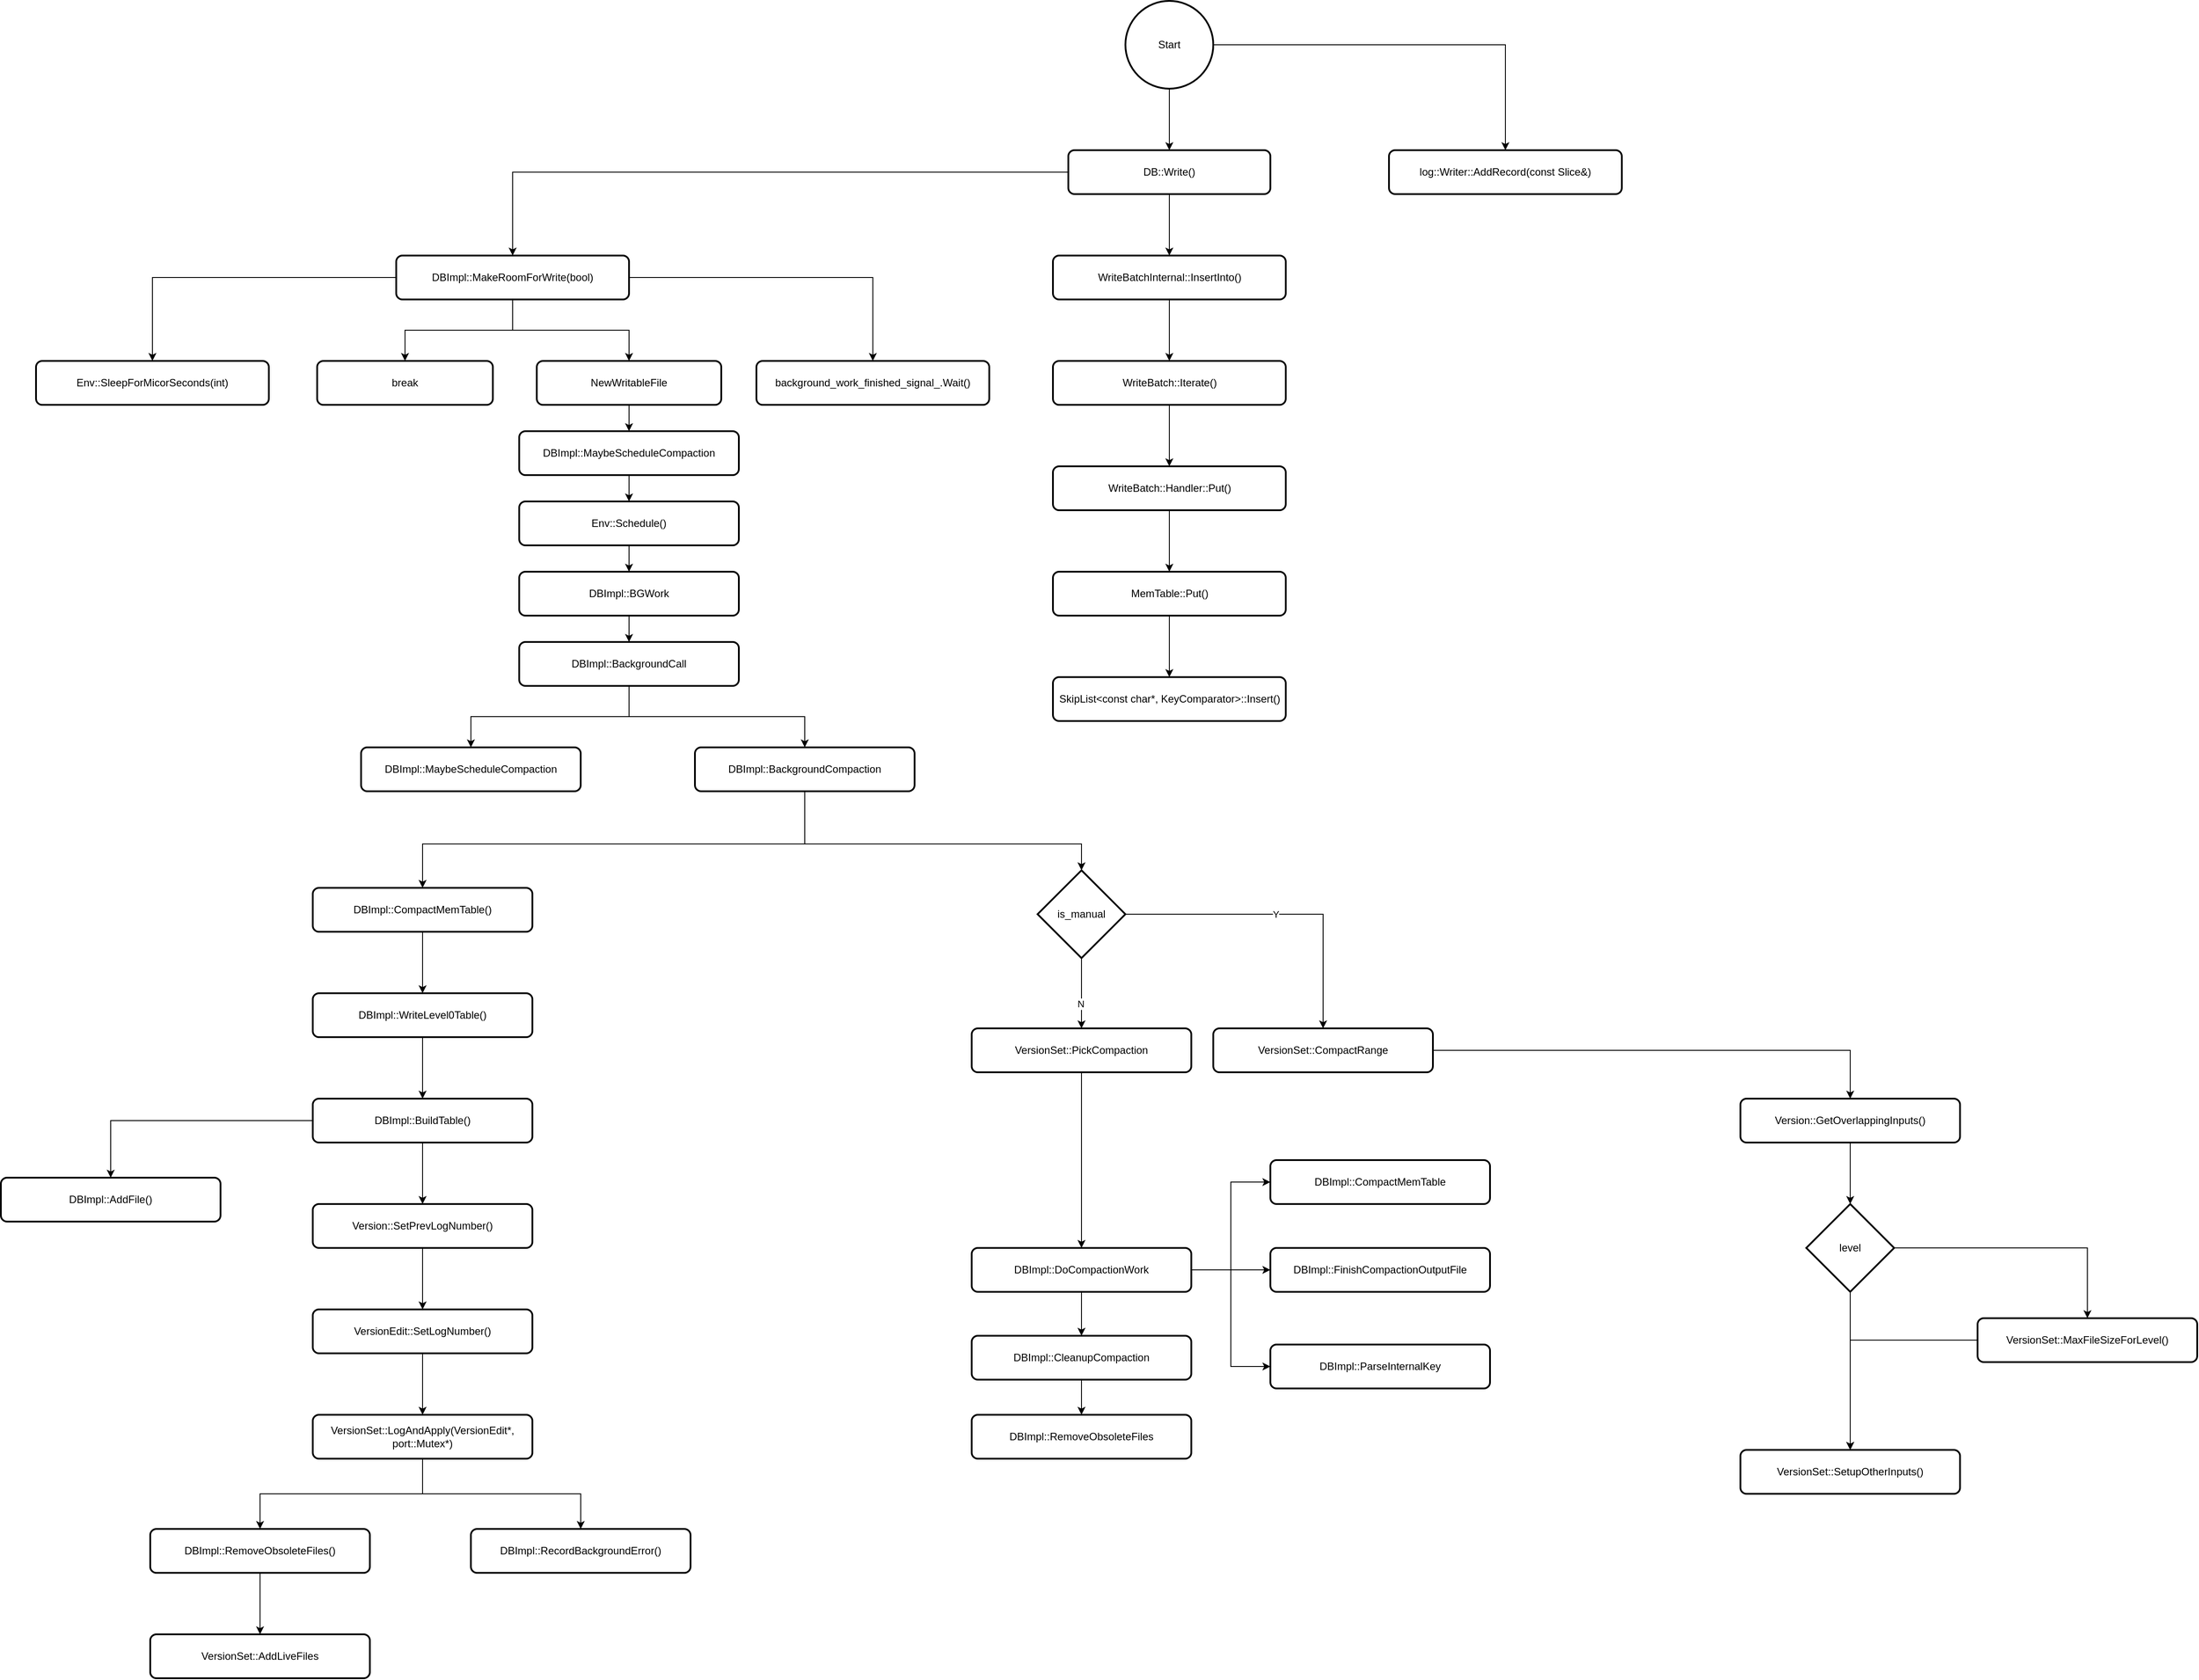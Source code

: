 <mxfile version="20.0.1" type="github">
  <diagram id="pYkzWGA8mSeGU97iOLey" name="Page-1">
    <mxGraphModel dx="3086" dy="712" grid="1" gridSize="10" guides="1" tooltips="1" connect="1" arrows="1" fold="1" page="1" pageScale="1" pageWidth="850" pageHeight="1100" math="0" shadow="0">
      <root>
        <mxCell id="0" />
        <mxCell id="1" parent="0" />
        <mxCell id="HDf3URYzIl1ITKoJXbYv-26" style="edgeStyle=orthogonalEdgeStyle;rounded=0;orthogonalLoop=1;jettySize=auto;html=1;entryX=0.5;entryY=0;entryDx=0;entryDy=0;" parent="1" source="HDf3URYzIl1ITKoJXbYv-1" target="HDf3URYzIl1ITKoJXbYv-2" edge="1">
          <mxGeometry relative="1" as="geometry" />
        </mxCell>
        <mxCell id="zUjJbxAkN1TlkHFBeBEU-1" style="edgeStyle=orthogonalEdgeStyle;rounded=0;orthogonalLoop=1;jettySize=auto;html=1;" parent="1" source="HDf3URYzIl1ITKoJXbYv-1" target="HDf3URYzIl1ITKoJXbYv-32" edge="1">
          <mxGeometry relative="1" as="geometry" />
        </mxCell>
        <mxCell id="HDf3URYzIl1ITKoJXbYv-1" value="Start" style="strokeWidth=2;html=1;shape=mxgraph.flowchart.start_2;whiteSpace=wrap;" parent="1" vertex="1">
          <mxGeometry x="340" y="110" width="100" height="100" as="geometry" />
        </mxCell>
        <mxCell id="HDf3URYzIl1ITKoJXbYv-27" style="edgeStyle=orthogonalEdgeStyle;rounded=0;orthogonalLoop=1;jettySize=auto;html=1;entryX=0.5;entryY=0;entryDx=0;entryDy=0;" parent="1" source="HDf3URYzIl1ITKoJXbYv-2" target="HDf3URYzIl1ITKoJXbYv-4" edge="1">
          <mxGeometry relative="1" as="geometry" />
        </mxCell>
        <mxCell id="zUjJbxAkN1TlkHFBeBEU-4" style="edgeStyle=orthogonalEdgeStyle;rounded=0;orthogonalLoop=1;jettySize=auto;html=1;" parent="1" source="HDf3URYzIl1ITKoJXbYv-2" target="zUjJbxAkN1TlkHFBeBEU-2" edge="1">
          <mxGeometry relative="1" as="geometry" />
        </mxCell>
        <mxCell id="HDf3URYzIl1ITKoJXbYv-2" value="DB::Write()" style="rounded=1;whiteSpace=wrap;html=1;absoluteArcSize=1;arcSize=14;strokeWidth=2;" parent="1" vertex="1">
          <mxGeometry x="275" y="280" width="230" height="50" as="geometry" />
        </mxCell>
        <mxCell id="HDf3URYzIl1ITKoJXbYv-28" style="edgeStyle=orthogonalEdgeStyle;rounded=0;orthogonalLoop=1;jettySize=auto;html=1;" parent="1" source="HDf3URYzIl1ITKoJXbYv-4" target="HDf3URYzIl1ITKoJXbYv-5" edge="1">
          <mxGeometry relative="1" as="geometry" />
        </mxCell>
        <mxCell id="HDf3URYzIl1ITKoJXbYv-4" value="WriteBatchInternal::InsertInto()" style="rounded=1;whiteSpace=wrap;html=1;absoluteArcSize=1;arcSize=14;strokeWidth=2;" parent="1" vertex="1">
          <mxGeometry x="257.5" y="400" width="265" height="50" as="geometry" />
        </mxCell>
        <mxCell id="HDf3URYzIl1ITKoJXbYv-29" style="edgeStyle=orthogonalEdgeStyle;rounded=0;orthogonalLoop=1;jettySize=auto;html=1;entryX=0.5;entryY=0;entryDx=0;entryDy=0;" parent="1" source="HDf3URYzIl1ITKoJXbYv-5" target="HDf3URYzIl1ITKoJXbYv-6" edge="1">
          <mxGeometry relative="1" as="geometry" />
        </mxCell>
        <mxCell id="HDf3URYzIl1ITKoJXbYv-5" value="WriteBatch::Iterate()" style="rounded=1;whiteSpace=wrap;html=1;absoluteArcSize=1;arcSize=14;strokeWidth=2;" parent="1" vertex="1">
          <mxGeometry x="257.5" y="520" width="265" height="50" as="geometry" />
        </mxCell>
        <mxCell id="HDf3URYzIl1ITKoJXbYv-30" style="edgeStyle=orthogonalEdgeStyle;rounded=0;orthogonalLoop=1;jettySize=auto;html=1;exitX=0.5;exitY=1;exitDx=0;exitDy=0;entryX=0.5;entryY=0;entryDx=0;entryDy=0;" parent="1" source="HDf3URYzIl1ITKoJXbYv-6" target="HDf3URYzIl1ITKoJXbYv-7" edge="1">
          <mxGeometry relative="1" as="geometry" />
        </mxCell>
        <mxCell id="HDf3URYzIl1ITKoJXbYv-6" value="WriteBatch::Handler::Put()" style="rounded=1;whiteSpace=wrap;html=1;absoluteArcSize=1;arcSize=14;strokeWidth=2;" parent="1" vertex="1">
          <mxGeometry x="257.5" y="640" width="265" height="50" as="geometry" />
        </mxCell>
        <mxCell id="HDf3URYzIl1ITKoJXbYv-31" style="edgeStyle=orthogonalEdgeStyle;rounded=0;orthogonalLoop=1;jettySize=auto;html=1;entryX=0.5;entryY=0;entryDx=0;entryDy=0;" parent="1" source="HDf3URYzIl1ITKoJXbYv-7" target="HDf3URYzIl1ITKoJXbYv-8" edge="1">
          <mxGeometry relative="1" as="geometry" />
        </mxCell>
        <mxCell id="HDf3URYzIl1ITKoJXbYv-7" value="MemTable::Put()" style="rounded=1;whiteSpace=wrap;html=1;absoluteArcSize=1;arcSize=14;strokeWidth=2;" parent="1" vertex="1">
          <mxGeometry x="257.5" y="760" width="265" height="50" as="geometry" />
        </mxCell>
        <mxCell id="HDf3URYzIl1ITKoJXbYv-8" value="SkipList&amp;lt;const char*, KeyComparator&amp;gt;::Insert()" style="rounded=1;whiteSpace=wrap;html=1;absoluteArcSize=1;arcSize=14;strokeWidth=2;" parent="1" vertex="1">
          <mxGeometry x="257.5" y="880" width="265" height="50" as="geometry" />
        </mxCell>
        <mxCell id="HDf3URYzIl1ITKoJXbYv-32" value="log::Writer::AddRecord(const Slice&amp;amp;)" style="rounded=1;whiteSpace=wrap;html=1;absoluteArcSize=1;arcSize=14;strokeWidth=2;" parent="1" vertex="1">
          <mxGeometry x="640" y="280" width="265" height="50" as="geometry" />
        </mxCell>
        <mxCell id="zUjJbxAkN1TlkHFBeBEU-6" style="edgeStyle=orthogonalEdgeStyle;rounded=0;orthogonalLoop=1;jettySize=auto;html=1;" parent="1" source="zUjJbxAkN1TlkHFBeBEU-2" target="zUjJbxAkN1TlkHFBeBEU-5" edge="1">
          <mxGeometry relative="1" as="geometry" />
        </mxCell>
        <mxCell id="zUjJbxAkN1TlkHFBeBEU-8" style="edgeStyle=orthogonalEdgeStyle;rounded=0;orthogonalLoop=1;jettySize=auto;html=1;" parent="1" source="zUjJbxAkN1TlkHFBeBEU-2" target="zUjJbxAkN1TlkHFBeBEU-7" edge="1">
          <mxGeometry relative="1" as="geometry" />
        </mxCell>
        <mxCell id="zUjJbxAkN1TlkHFBeBEU-10" style="edgeStyle=orthogonalEdgeStyle;rounded=0;orthogonalLoop=1;jettySize=auto;html=1;" parent="1" source="zUjJbxAkN1TlkHFBeBEU-2" target="zUjJbxAkN1TlkHFBeBEU-9" edge="1">
          <mxGeometry relative="1" as="geometry" />
        </mxCell>
        <mxCell id="zUjJbxAkN1TlkHFBeBEU-12" style="edgeStyle=orthogonalEdgeStyle;rounded=0;orthogonalLoop=1;jettySize=auto;html=1;" parent="1" source="zUjJbxAkN1TlkHFBeBEU-2" target="zUjJbxAkN1TlkHFBeBEU-11" edge="1">
          <mxGeometry relative="1" as="geometry" />
        </mxCell>
        <mxCell id="zUjJbxAkN1TlkHFBeBEU-2" value="DBImpl::MakeRoomForWrite(bool)" style="rounded=1;whiteSpace=wrap;html=1;absoluteArcSize=1;arcSize=14;strokeWidth=2;" parent="1" vertex="1">
          <mxGeometry x="-490" y="400" width="265" height="50" as="geometry" />
        </mxCell>
        <mxCell id="zUjJbxAkN1TlkHFBeBEU-5" value="Env::SleepForMicorSeconds(int)" style="rounded=1;whiteSpace=wrap;html=1;absoluteArcSize=1;arcSize=14;strokeWidth=2;" parent="1" vertex="1">
          <mxGeometry x="-900" y="520" width="265" height="50" as="geometry" />
        </mxCell>
        <mxCell id="zUjJbxAkN1TlkHFBeBEU-7" value="break" style="rounded=1;whiteSpace=wrap;html=1;absoluteArcSize=1;arcSize=14;strokeWidth=2;" parent="1" vertex="1">
          <mxGeometry x="-580" y="520" width="200" height="50" as="geometry" />
        </mxCell>
        <mxCell id="zUjJbxAkN1TlkHFBeBEU-9" value="background_work_finished_signal_.Wait()" style="rounded=1;whiteSpace=wrap;html=1;absoluteArcSize=1;arcSize=14;strokeWidth=2;" parent="1" vertex="1">
          <mxGeometry x="-80" y="520" width="265" height="50" as="geometry" />
        </mxCell>
        <mxCell id="zUjJbxAkN1TlkHFBeBEU-20" style="edgeStyle=orthogonalEdgeStyle;rounded=0;orthogonalLoop=1;jettySize=auto;html=1;" parent="1" source="zUjJbxAkN1TlkHFBeBEU-11" target="zUjJbxAkN1TlkHFBeBEU-13" edge="1">
          <mxGeometry relative="1" as="geometry" />
        </mxCell>
        <mxCell id="zUjJbxAkN1TlkHFBeBEU-11" value="NewWritableFile" style="rounded=1;whiteSpace=wrap;html=1;absoluteArcSize=1;arcSize=14;strokeWidth=2;" parent="1" vertex="1">
          <mxGeometry x="-330" y="520" width="210" height="50" as="geometry" />
        </mxCell>
        <mxCell id="zUjJbxAkN1TlkHFBeBEU-21" style="edgeStyle=orthogonalEdgeStyle;rounded=0;orthogonalLoop=1;jettySize=auto;html=1;entryX=0.5;entryY=0;entryDx=0;entryDy=0;" parent="1" source="zUjJbxAkN1TlkHFBeBEU-13" target="zUjJbxAkN1TlkHFBeBEU-14" edge="1">
          <mxGeometry relative="1" as="geometry" />
        </mxCell>
        <mxCell id="zUjJbxAkN1TlkHFBeBEU-13" value="DBImpl::MaybeScheduleCompaction" style="rounded=1;whiteSpace=wrap;html=1;absoluteArcSize=1;arcSize=14;strokeWidth=2;" parent="1" vertex="1">
          <mxGeometry x="-350" y="600" width="250" height="50" as="geometry" />
        </mxCell>
        <mxCell id="zUjJbxAkN1TlkHFBeBEU-22" style="edgeStyle=orthogonalEdgeStyle;rounded=0;orthogonalLoop=1;jettySize=auto;html=1;entryX=0.5;entryY=0;entryDx=0;entryDy=0;" parent="1" source="zUjJbxAkN1TlkHFBeBEU-14" target="zUjJbxAkN1TlkHFBeBEU-15" edge="1">
          <mxGeometry relative="1" as="geometry" />
        </mxCell>
        <mxCell id="zUjJbxAkN1TlkHFBeBEU-14" value="Env::Schedule()" style="rounded=1;whiteSpace=wrap;html=1;absoluteArcSize=1;arcSize=14;strokeWidth=2;" parent="1" vertex="1">
          <mxGeometry x="-350" y="680" width="250" height="50" as="geometry" />
        </mxCell>
        <mxCell id="zUjJbxAkN1TlkHFBeBEU-23" style="edgeStyle=orthogonalEdgeStyle;rounded=0;orthogonalLoop=1;jettySize=auto;html=1;entryX=0.5;entryY=0;entryDx=0;entryDy=0;" parent="1" source="zUjJbxAkN1TlkHFBeBEU-15" target="zUjJbxAkN1TlkHFBeBEU-16" edge="1">
          <mxGeometry relative="1" as="geometry" />
        </mxCell>
        <mxCell id="zUjJbxAkN1TlkHFBeBEU-15" value="DBImpl::BGWork" style="rounded=1;whiteSpace=wrap;html=1;absoluteArcSize=1;arcSize=14;strokeWidth=2;" parent="1" vertex="1">
          <mxGeometry x="-350" y="760" width="250" height="50" as="geometry" />
        </mxCell>
        <mxCell id="zUjJbxAkN1TlkHFBeBEU-24" style="edgeStyle=orthogonalEdgeStyle;rounded=0;orthogonalLoop=1;jettySize=auto;html=1;entryX=0.5;entryY=0;entryDx=0;entryDy=0;" parent="1" source="zUjJbxAkN1TlkHFBeBEU-16" target="zUjJbxAkN1TlkHFBeBEU-17" edge="1">
          <mxGeometry relative="1" as="geometry" />
        </mxCell>
        <mxCell id="zUjJbxAkN1TlkHFBeBEU-25" style="edgeStyle=orthogonalEdgeStyle;rounded=0;orthogonalLoop=1;jettySize=auto;html=1;" parent="1" source="zUjJbxAkN1TlkHFBeBEU-16" target="zUjJbxAkN1TlkHFBeBEU-19" edge="1">
          <mxGeometry relative="1" as="geometry" />
        </mxCell>
        <mxCell id="zUjJbxAkN1TlkHFBeBEU-16" value="DBImpl::BackgroundCall" style="rounded=1;whiteSpace=wrap;html=1;absoluteArcSize=1;arcSize=14;strokeWidth=2;" parent="1" vertex="1">
          <mxGeometry x="-350" y="840" width="250" height="50" as="geometry" />
        </mxCell>
        <mxCell id="zUjJbxAkN1TlkHFBeBEU-28" style="edgeStyle=orthogonalEdgeStyle;rounded=0;orthogonalLoop=1;jettySize=auto;html=1;entryX=0.5;entryY=0;entryDx=0;entryDy=0;" parent="1" source="zUjJbxAkN1TlkHFBeBEU-17" target="zUjJbxAkN1TlkHFBeBEU-26" edge="1">
          <mxGeometry relative="1" as="geometry">
            <Array as="points">
              <mxPoint x="-25" y="1070" />
              <mxPoint x="-460" y="1070" />
            </Array>
          </mxGeometry>
        </mxCell>
        <mxCell id="q_qPSiu7iQ-kKZMVbg2g-22" style="edgeStyle=orthogonalEdgeStyle;rounded=0;orthogonalLoop=1;jettySize=auto;html=1;entryX=0.5;entryY=0;entryDx=0;entryDy=0;entryPerimeter=0;exitX=0.5;exitY=1;exitDx=0;exitDy=0;" edge="1" parent="1" source="zUjJbxAkN1TlkHFBeBEU-17" target="q_qPSiu7iQ-kKZMVbg2g-20">
          <mxGeometry relative="1" as="geometry">
            <Array as="points">
              <mxPoint x="-25" y="1070" />
              <mxPoint x="290" y="1070" />
            </Array>
          </mxGeometry>
        </mxCell>
        <mxCell id="zUjJbxAkN1TlkHFBeBEU-17" value="DBImpl::BackgroundCompaction" style="rounded=1;whiteSpace=wrap;html=1;absoluteArcSize=1;arcSize=14;strokeWidth=2;" parent="1" vertex="1">
          <mxGeometry x="-150" y="960" width="250" height="50" as="geometry" />
        </mxCell>
        <mxCell id="zUjJbxAkN1TlkHFBeBEU-19" value="DBImpl::MaybeScheduleCompaction" style="rounded=1;whiteSpace=wrap;html=1;absoluteArcSize=1;arcSize=14;strokeWidth=2;" parent="1" vertex="1">
          <mxGeometry x="-530" y="960" width="250" height="50" as="geometry" />
        </mxCell>
        <mxCell id="q_qPSiu7iQ-kKZMVbg2g-2" style="edgeStyle=orthogonalEdgeStyle;rounded=0;orthogonalLoop=1;jettySize=auto;html=1;entryX=0.5;entryY=0;entryDx=0;entryDy=0;" edge="1" parent="1" source="zUjJbxAkN1TlkHFBeBEU-26" target="q_qPSiu7iQ-kKZMVbg2g-1">
          <mxGeometry relative="1" as="geometry" />
        </mxCell>
        <mxCell id="zUjJbxAkN1TlkHFBeBEU-26" value="DBImpl::CompactMemTable()" style="rounded=1;whiteSpace=wrap;html=1;absoluteArcSize=1;arcSize=14;strokeWidth=2;" parent="1" vertex="1">
          <mxGeometry x="-585" y="1120" width="250" height="50" as="geometry" />
        </mxCell>
        <mxCell id="zUjJbxAkN1TlkHFBeBEU-32" style="edgeStyle=orthogonalEdgeStyle;rounded=0;orthogonalLoop=1;jettySize=auto;html=1;entryX=0.5;entryY=0;entryDx=0;entryDy=0;" parent="1" source="zUjJbxAkN1TlkHFBeBEU-29" target="zUjJbxAkN1TlkHFBeBEU-31" edge="1">
          <mxGeometry relative="1" as="geometry" />
        </mxCell>
        <mxCell id="zUjJbxAkN1TlkHFBeBEU-36" style="edgeStyle=orthogonalEdgeStyle;rounded=0;orthogonalLoop=1;jettySize=auto;html=1;entryX=0;entryY=0.5;entryDx=0;entryDy=0;" parent="1" source="zUjJbxAkN1TlkHFBeBEU-29" target="zUjJbxAkN1TlkHFBeBEU-35" edge="1">
          <mxGeometry relative="1" as="geometry" />
        </mxCell>
        <mxCell id="zUjJbxAkN1TlkHFBeBEU-39" style="edgeStyle=orthogonalEdgeStyle;rounded=0;orthogonalLoop=1;jettySize=auto;html=1;" parent="1" source="zUjJbxAkN1TlkHFBeBEU-29" target="zUjJbxAkN1TlkHFBeBEU-37" edge="1">
          <mxGeometry relative="1" as="geometry" />
        </mxCell>
        <mxCell id="zUjJbxAkN1TlkHFBeBEU-41" style="edgeStyle=orthogonalEdgeStyle;rounded=0;orthogonalLoop=1;jettySize=auto;html=1;entryX=0;entryY=0.5;entryDx=0;entryDy=0;" parent="1" source="zUjJbxAkN1TlkHFBeBEU-29" target="zUjJbxAkN1TlkHFBeBEU-38" edge="1">
          <mxGeometry relative="1" as="geometry" />
        </mxCell>
        <mxCell id="zUjJbxAkN1TlkHFBeBEU-29" value="DBImpl::DoCompactionWork" style="rounded=1;whiteSpace=wrap;html=1;absoluteArcSize=1;arcSize=14;strokeWidth=2;" parent="1" vertex="1">
          <mxGeometry x="165" y="1530" width="250" height="50" as="geometry" />
        </mxCell>
        <mxCell id="zUjJbxAkN1TlkHFBeBEU-34" style="edgeStyle=orthogonalEdgeStyle;rounded=0;orthogonalLoop=1;jettySize=auto;html=1;" parent="1" source="zUjJbxAkN1TlkHFBeBEU-31" target="zUjJbxAkN1TlkHFBeBEU-33" edge="1">
          <mxGeometry relative="1" as="geometry" />
        </mxCell>
        <mxCell id="zUjJbxAkN1TlkHFBeBEU-31" value="DBImpl::CleanupCompaction" style="rounded=1;whiteSpace=wrap;html=1;absoluteArcSize=1;arcSize=14;strokeWidth=2;" parent="1" vertex="1">
          <mxGeometry x="165" y="1630" width="250" height="50" as="geometry" />
        </mxCell>
        <mxCell id="zUjJbxAkN1TlkHFBeBEU-33" value="DBImpl::RemoveObsoleteFiles" style="rounded=1;whiteSpace=wrap;html=1;absoluteArcSize=1;arcSize=14;strokeWidth=2;" parent="1" vertex="1">
          <mxGeometry x="165" y="1720" width="250" height="50" as="geometry" />
        </mxCell>
        <mxCell id="zUjJbxAkN1TlkHFBeBEU-35" value="DBImpl::CompactMemTable" style="rounded=1;whiteSpace=wrap;html=1;absoluteArcSize=1;arcSize=14;strokeWidth=2;" parent="1" vertex="1">
          <mxGeometry x="505" y="1430" width="250" height="50" as="geometry" />
        </mxCell>
        <mxCell id="zUjJbxAkN1TlkHFBeBEU-37" value="DBImpl::FinishCompactionOutputFile" style="rounded=1;whiteSpace=wrap;html=1;absoluteArcSize=1;arcSize=14;strokeWidth=2;" parent="1" vertex="1">
          <mxGeometry x="505" y="1530" width="250" height="50" as="geometry" />
        </mxCell>
        <mxCell id="zUjJbxAkN1TlkHFBeBEU-38" value="DBImpl::ParseInternalKey" style="rounded=1;whiteSpace=wrap;html=1;absoluteArcSize=1;arcSize=14;strokeWidth=2;" parent="1" vertex="1">
          <mxGeometry x="505" y="1640" width="250" height="50" as="geometry" />
        </mxCell>
        <mxCell id="q_qPSiu7iQ-kKZMVbg2g-4" style="edgeStyle=orthogonalEdgeStyle;rounded=0;orthogonalLoop=1;jettySize=auto;html=1;" edge="1" parent="1" source="q_qPSiu7iQ-kKZMVbg2g-1" target="q_qPSiu7iQ-kKZMVbg2g-3">
          <mxGeometry relative="1" as="geometry" />
        </mxCell>
        <mxCell id="q_qPSiu7iQ-kKZMVbg2g-1" value="DBImpl::WriteLevel0Table()" style="rounded=1;whiteSpace=wrap;html=1;absoluteArcSize=1;arcSize=14;strokeWidth=2;" vertex="1" parent="1">
          <mxGeometry x="-585" y="1240" width="250" height="50" as="geometry" />
        </mxCell>
        <mxCell id="q_qPSiu7iQ-kKZMVbg2g-6" style="edgeStyle=orthogonalEdgeStyle;rounded=0;orthogonalLoop=1;jettySize=auto;html=1;" edge="1" parent="1" source="q_qPSiu7iQ-kKZMVbg2g-3" target="q_qPSiu7iQ-kKZMVbg2g-5">
          <mxGeometry relative="1" as="geometry" />
        </mxCell>
        <mxCell id="q_qPSiu7iQ-kKZMVbg2g-8" style="edgeStyle=orthogonalEdgeStyle;rounded=0;orthogonalLoop=1;jettySize=auto;html=1;entryX=0.5;entryY=0;entryDx=0;entryDy=0;" edge="1" parent="1" source="q_qPSiu7iQ-kKZMVbg2g-3" target="q_qPSiu7iQ-kKZMVbg2g-7">
          <mxGeometry relative="1" as="geometry" />
        </mxCell>
        <mxCell id="q_qPSiu7iQ-kKZMVbg2g-3" value="DBImpl::BuildTable()" style="rounded=1;whiteSpace=wrap;html=1;absoluteArcSize=1;arcSize=14;strokeWidth=2;" vertex="1" parent="1">
          <mxGeometry x="-585" y="1360" width="250" height="50" as="geometry" />
        </mxCell>
        <mxCell id="q_qPSiu7iQ-kKZMVbg2g-5" value="DBImpl::AddFile()" style="rounded=1;whiteSpace=wrap;html=1;absoluteArcSize=1;arcSize=14;strokeWidth=2;" vertex="1" parent="1">
          <mxGeometry x="-940" y="1450" width="250" height="50" as="geometry" />
        </mxCell>
        <mxCell id="q_qPSiu7iQ-kKZMVbg2g-10" style="edgeStyle=orthogonalEdgeStyle;rounded=0;orthogonalLoop=1;jettySize=auto;html=1;entryX=0.5;entryY=0;entryDx=0;entryDy=0;" edge="1" parent="1" source="q_qPSiu7iQ-kKZMVbg2g-7" target="q_qPSiu7iQ-kKZMVbg2g-9">
          <mxGeometry relative="1" as="geometry" />
        </mxCell>
        <mxCell id="q_qPSiu7iQ-kKZMVbg2g-7" value="Version::SetPrevLogNumber()" style="rounded=1;whiteSpace=wrap;html=1;absoluteArcSize=1;arcSize=14;strokeWidth=2;" vertex="1" parent="1">
          <mxGeometry x="-585" y="1480" width="250" height="50" as="geometry" />
        </mxCell>
        <mxCell id="q_qPSiu7iQ-kKZMVbg2g-12" style="edgeStyle=orthogonalEdgeStyle;rounded=0;orthogonalLoop=1;jettySize=auto;html=1;entryX=0.5;entryY=0;entryDx=0;entryDy=0;" edge="1" parent="1" source="q_qPSiu7iQ-kKZMVbg2g-9" target="q_qPSiu7iQ-kKZMVbg2g-11">
          <mxGeometry relative="1" as="geometry" />
        </mxCell>
        <mxCell id="q_qPSiu7iQ-kKZMVbg2g-9" value="VersionEdit::SetLogNumber()" style="rounded=1;whiteSpace=wrap;html=1;absoluteArcSize=1;arcSize=14;strokeWidth=2;" vertex="1" parent="1">
          <mxGeometry x="-585" y="1600" width="250" height="50" as="geometry" />
        </mxCell>
        <mxCell id="q_qPSiu7iQ-kKZMVbg2g-15" style="edgeStyle=orthogonalEdgeStyle;rounded=0;orthogonalLoop=1;jettySize=auto;html=1;entryX=0.5;entryY=0;entryDx=0;entryDy=0;" edge="1" parent="1" source="q_qPSiu7iQ-kKZMVbg2g-11" target="q_qPSiu7iQ-kKZMVbg2g-13">
          <mxGeometry relative="1" as="geometry" />
        </mxCell>
        <mxCell id="q_qPSiu7iQ-kKZMVbg2g-18" style="edgeStyle=orthogonalEdgeStyle;rounded=0;orthogonalLoop=1;jettySize=auto;html=1;" edge="1" parent="1" source="q_qPSiu7iQ-kKZMVbg2g-11" target="q_qPSiu7iQ-kKZMVbg2g-14">
          <mxGeometry relative="1" as="geometry" />
        </mxCell>
        <mxCell id="q_qPSiu7iQ-kKZMVbg2g-11" value="VersionSet::LogAndApply(VersionEdit*, port::Mutex*)" style="rounded=1;whiteSpace=wrap;html=1;absoluteArcSize=1;arcSize=14;strokeWidth=2;" vertex="1" parent="1">
          <mxGeometry x="-585" y="1720" width="250" height="50" as="geometry" />
        </mxCell>
        <mxCell id="q_qPSiu7iQ-kKZMVbg2g-32" style="edgeStyle=orthogonalEdgeStyle;rounded=0;orthogonalLoop=1;jettySize=auto;html=1;entryX=0.5;entryY=0;entryDx=0;entryDy=0;" edge="1" parent="1" source="q_qPSiu7iQ-kKZMVbg2g-13" target="q_qPSiu7iQ-kKZMVbg2g-17">
          <mxGeometry relative="1" as="geometry" />
        </mxCell>
        <mxCell id="q_qPSiu7iQ-kKZMVbg2g-13" value="DBImpl::RemoveObsoleteFiles()" style="rounded=1;whiteSpace=wrap;html=1;absoluteArcSize=1;arcSize=14;strokeWidth=2;" vertex="1" parent="1">
          <mxGeometry x="-770" y="1850" width="250" height="50" as="geometry" />
        </mxCell>
        <mxCell id="q_qPSiu7iQ-kKZMVbg2g-14" value="DBImpl::RecordBackgroundError()" style="rounded=1;whiteSpace=wrap;html=1;absoluteArcSize=1;arcSize=14;strokeWidth=2;" vertex="1" parent="1">
          <mxGeometry x="-405" y="1850" width="250" height="50" as="geometry" />
        </mxCell>
        <mxCell id="q_qPSiu7iQ-kKZMVbg2g-17" value="VersionSet::AddLiveFiles" style="rounded=1;whiteSpace=wrap;html=1;absoluteArcSize=1;arcSize=14;strokeWidth=2;" vertex="1" parent="1">
          <mxGeometry x="-770" y="1970" width="250" height="50" as="geometry" />
        </mxCell>
        <mxCell id="q_qPSiu7iQ-kKZMVbg2g-24" style="edgeStyle=orthogonalEdgeStyle;rounded=0;orthogonalLoop=1;jettySize=auto;html=1;entryX=0.5;entryY=0;entryDx=0;entryDy=0;" edge="1" parent="1" source="q_qPSiu7iQ-kKZMVbg2g-20" target="q_qPSiu7iQ-kKZMVbg2g-23">
          <mxGeometry relative="1" as="geometry">
            <Array as="points">
              <mxPoint x="290" y="1250" />
              <mxPoint x="290" y="1250" />
            </Array>
          </mxGeometry>
        </mxCell>
        <mxCell id="q_qPSiu7iQ-kKZMVbg2g-28" value="N" style="edgeLabel;html=1;align=center;verticalAlign=middle;resizable=0;points=[];" vertex="1" connectable="0" parent="q_qPSiu7iQ-kKZMVbg2g-24">
          <mxGeometry x="0.3" y="-1" relative="1" as="geometry">
            <mxPoint as="offset" />
          </mxGeometry>
        </mxCell>
        <mxCell id="q_qPSiu7iQ-kKZMVbg2g-26" style="edgeStyle=orthogonalEdgeStyle;rounded=0;orthogonalLoop=1;jettySize=auto;html=1;entryX=0.5;entryY=0;entryDx=0;entryDy=0;" edge="1" parent="1" source="q_qPSiu7iQ-kKZMVbg2g-20" target="q_qPSiu7iQ-kKZMVbg2g-25">
          <mxGeometry relative="1" as="geometry" />
        </mxCell>
        <mxCell id="q_qPSiu7iQ-kKZMVbg2g-27" value="Y" style="edgeLabel;html=1;align=center;verticalAlign=middle;resizable=0;points=[];" vertex="1" connectable="0" parent="q_qPSiu7iQ-kKZMVbg2g-26">
          <mxGeometry x="-0.039" relative="1" as="geometry">
            <mxPoint as="offset" />
          </mxGeometry>
        </mxCell>
        <mxCell id="q_qPSiu7iQ-kKZMVbg2g-20" value="is_manual" style="strokeWidth=2;html=1;shape=mxgraph.flowchart.decision;whiteSpace=wrap;" vertex="1" parent="1">
          <mxGeometry x="240" y="1100" width="100" height="100" as="geometry" />
        </mxCell>
        <mxCell id="q_qPSiu7iQ-kKZMVbg2g-29" style="edgeStyle=orthogonalEdgeStyle;rounded=0;orthogonalLoop=1;jettySize=auto;html=1;entryX=0.5;entryY=0;entryDx=0;entryDy=0;" edge="1" parent="1" source="q_qPSiu7iQ-kKZMVbg2g-23" target="zUjJbxAkN1TlkHFBeBEU-29">
          <mxGeometry relative="1" as="geometry" />
        </mxCell>
        <mxCell id="q_qPSiu7iQ-kKZMVbg2g-23" value="VersionSet::PickCompaction" style="rounded=1;whiteSpace=wrap;html=1;absoluteArcSize=1;arcSize=14;strokeWidth=2;" vertex="1" parent="1">
          <mxGeometry x="165" y="1280" width="250" height="50" as="geometry" />
        </mxCell>
        <mxCell id="q_qPSiu7iQ-kKZMVbg2g-35" style="edgeStyle=orthogonalEdgeStyle;rounded=0;orthogonalLoop=1;jettySize=auto;html=1;" edge="1" parent="1" source="q_qPSiu7iQ-kKZMVbg2g-25" target="q_qPSiu7iQ-kKZMVbg2g-34">
          <mxGeometry relative="1" as="geometry" />
        </mxCell>
        <mxCell id="q_qPSiu7iQ-kKZMVbg2g-25" value="VersionSet::CompactRange" style="rounded=1;whiteSpace=wrap;html=1;absoluteArcSize=1;arcSize=14;strokeWidth=2;" vertex="1" parent="1">
          <mxGeometry x="440" y="1280" width="250" height="50" as="geometry" />
        </mxCell>
        <mxCell id="q_qPSiu7iQ-kKZMVbg2g-39" style="edgeStyle=orthogonalEdgeStyle;rounded=0;orthogonalLoop=1;jettySize=auto;html=1;entryX=0.5;entryY=0;entryDx=0;entryDy=0;entryPerimeter=0;" edge="1" parent="1" source="q_qPSiu7iQ-kKZMVbg2g-34" target="q_qPSiu7iQ-kKZMVbg2g-37">
          <mxGeometry relative="1" as="geometry" />
        </mxCell>
        <mxCell id="q_qPSiu7iQ-kKZMVbg2g-34" value="Version::GetOverlappingInputs()" style="rounded=1;whiteSpace=wrap;html=1;absoluteArcSize=1;arcSize=14;strokeWidth=2;" vertex="1" parent="1">
          <mxGeometry x="1040" y="1360" width="250" height="50" as="geometry" />
        </mxCell>
        <mxCell id="q_qPSiu7iQ-kKZMVbg2g-36" value="VersionSet::SetupOtherInputs()" style="rounded=1;whiteSpace=wrap;html=1;absoluteArcSize=1;arcSize=14;strokeWidth=2;" vertex="1" parent="1">
          <mxGeometry x="1040" y="1760" width="250" height="50" as="geometry" />
        </mxCell>
        <mxCell id="q_qPSiu7iQ-kKZMVbg2g-40" style="edgeStyle=orthogonalEdgeStyle;rounded=0;orthogonalLoop=1;jettySize=auto;html=1;entryX=0.5;entryY=0;entryDx=0;entryDy=0;" edge="1" parent="1" source="q_qPSiu7iQ-kKZMVbg2g-37" target="q_qPSiu7iQ-kKZMVbg2g-36">
          <mxGeometry relative="1" as="geometry" />
        </mxCell>
        <mxCell id="q_qPSiu7iQ-kKZMVbg2g-42" style="edgeStyle=orthogonalEdgeStyle;rounded=0;orthogonalLoop=1;jettySize=auto;html=1;entryX=0.5;entryY=0;entryDx=0;entryDy=0;" edge="1" parent="1" source="q_qPSiu7iQ-kKZMVbg2g-37" target="q_qPSiu7iQ-kKZMVbg2g-41">
          <mxGeometry relative="1" as="geometry" />
        </mxCell>
        <mxCell id="q_qPSiu7iQ-kKZMVbg2g-37" value="level" style="strokeWidth=2;html=1;shape=mxgraph.flowchart.decision;whiteSpace=wrap;" vertex="1" parent="1">
          <mxGeometry x="1115" y="1480" width="100" height="100" as="geometry" />
        </mxCell>
        <mxCell id="q_qPSiu7iQ-kKZMVbg2g-44" style="edgeStyle=orthogonalEdgeStyle;rounded=0;orthogonalLoop=1;jettySize=auto;html=1;entryX=0.5;entryY=0;entryDx=0;entryDy=0;" edge="1" parent="1" source="q_qPSiu7iQ-kKZMVbg2g-41" target="q_qPSiu7iQ-kKZMVbg2g-36">
          <mxGeometry relative="1" as="geometry" />
        </mxCell>
        <mxCell id="q_qPSiu7iQ-kKZMVbg2g-41" value="VersionSet::MaxFileSizeForLevel()" style="rounded=1;whiteSpace=wrap;html=1;absoluteArcSize=1;arcSize=14;strokeWidth=2;" vertex="1" parent="1">
          <mxGeometry x="1310" y="1610" width="250" height="50" as="geometry" />
        </mxCell>
      </root>
    </mxGraphModel>
  </diagram>
</mxfile>
